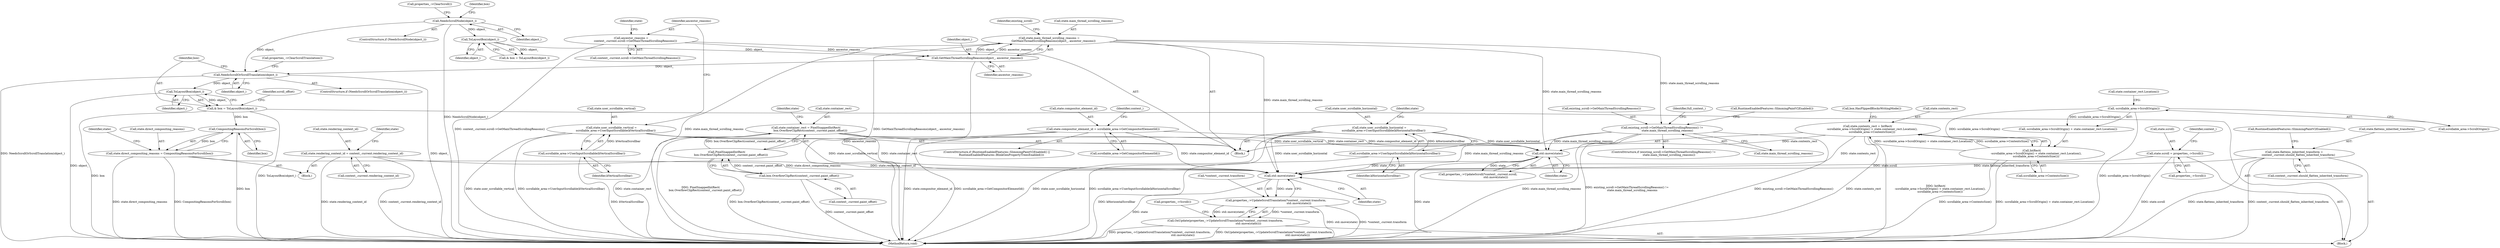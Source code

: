 digraph "0_Chrome_f911e11e7f6b5c0d6f5ee694a9871de6619889f7_13@API" {
"1000268" [label="(Call,std::move(state))"];
"1000163" [label="(Call,state.main_thread_scrolling_reasons =\n          GetMainThreadScrollingReasons(object_, ancestor_reasons))"];
"1000167" [label="(Call,GetMainThreadScrollingReasons(object_, ancestor_reasons))"];
"1000114" [label="(Call,ToLayoutBox(object_))"];
"1000108" [label="(Call,NeedsScrollNode(object_))"];
"1000160" [label="(Call,ancestor_reasons =\n          context_.current.scroll->GetMainThreadScrollingReasons())"];
"1000226" [label="(Call,state.flattens_inherited_transform =\n          context_.current.should_flatten_inherited_transform)"];
"1000188" [label="(Call,state.compositor_element_id = scrollable_area->GetCompositorElementId())"];
"1000132" [label="(Call,state.contents_rect = IntRect(\n          -scrollable_area->ScrollOrigin() + state.container_rect.Location(),\n          scrollable_area->ContentsSize()))"];
"1000136" [label="(Call,IntRect(\n          -scrollable_area->ScrollOrigin() + state.container_rect.Location(),\n          scrollable_area->ContentsSize()))"];
"1000138" [label="(Call,-scrollable_area->ScrollOrigin())"];
"1000153" [label="(Call,state.user_scrollable_vertical =\n          scrollable_area->UserInputScrollable(kVerticalScrollbar))"];
"1000157" [label="(Call,scrollable_area->UserInputScrollable(kVerticalScrollbar))"];
"1000121" [label="(Call,state.container_rect = PixelSnappedIntRect(\n          box.OverflowClipRect(context_.current.paint_offset)))"];
"1000125" [label="(Call,PixelSnappedIntRect(\n          box.OverflowClipRect(context_.current.paint_offset)))"];
"1000126" [label="(Call,box.OverflowClipRect(context_.current.paint_offset))"];
"1000255" [label="(Call,state.scroll = properties_->Scroll())"];
"1000240" [label="(Call,state.direct_compositing_reasons = CompositingReasonsForScroll(box))"];
"1000244" [label="(Call,CompositingReasonsForScroll(box))"];
"1000212" [label="(Call,& box = ToLayoutBox(object_))"];
"1000214" [label="(Call,ToLayoutBox(object_))"];
"1000208" [label="(Call,NeedsScrollOrScrollTranslation(object_))"];
"1000246" [label="(Call,state.rendering_context_id = context_.current.rendering_context_id)"];
"1000201" [label="(Call,std::move(state))"];
"1000147" [label="(Call,state.user_scrollable_horizontal =\n          scrollable_area->UserInputScrollable(kHorizontalScrollbar))"];
"1000151" [label="(Call,scrollable_area->UserInputScrollable(kHorizontalScrollbar))"];
"1000174" [label="(Call,existing_scroll->GetMainThreadScrollingReasons() !=\n            state.main_thread_scrolling_reasons)"];
"1000261" [label="(Call,properties_->UpdateScrollTranslation(*context_.current.transform,\n                                                     std::move(state)))"];
"1000260" [label="(Call,OnUpdate(properties_->UpdateScrollTranslation(*context_.current.transform,\n                                                     std::move(state))))"];
"1000167" [label="(Call,GetMainThreadScrollingReasons(object_, ancestor_reasons))"];
"1000173" [label="(ControlStructure,if (existing_scroll->GetMainThreadScrollingReasons() !=\n            state.main_thread_scrolling_reasons))"];
"1000169" [label="(Identifier,ancestor_reasons)"];
"1000168" [label="(Identifier,object_)"];
"1000213" [label="(Identifier,box)"];
"1000137" [label="(Call,-scrollable_area->ScrollOrigin() + state.container_rect.Location())"];
"1000141" [label="(Call,scrollable_area->ContentsSize())"];
"1000143" [label="(Call,box.HasFlippedBlocksWritingMode())"];
"1000140" [label="(Call,state.container_rect.Location())"];
"1000162" [label="(Call,context_.current.scroll->GetMainThreadScrollingReasons())"];
"1000206" [label="(Call,properties_->ClearScroll())"];
"1000244" [label="(Call,CompositingReasonsForScroll(box))"];
"1000110" [label="(Block,)"];
"1000230" [label="(Call,context_.current.should_flatten_inherited_transform)"];
"1000212" [label="(Call,& box = ToLayoutBox(object_))"];
"1000157" [label="(Call,scrollable_area->UserInputScrollable(kVerticalScrollbar))"];
"1000139" [label="(Call,scrollable_area->ScrollOrigin())"];
"1000147" [label="(Call,state.user_scrollable_horizontal =\n          scrollable_area->UserInputScrollable(kHorizontalScrollbar))"];
"1000273" [label="(Call,properties_->ClearScrollTranslation())"];
"1000268" [label="(Call,std::move(state))"];
"1000207" [label="(ControlStructure,if (NeedsScrollOrScrollTranslation(object_)))"];
"1000226" [label="(Call,state.flattens_inherited_transform =\n          context_.current.should_flatten_inherited_transform)"];
"1000275" [label="(Call,properties_->Scroll())"];
"1000175" [label="(Call,existing_scroll->GetMainThreadScrollingReasons())"];
"1000210" [label="(Block,)"];
"1000194" [label="(Call,properties_->UpdateScroll(*context_.current.scroll,\n                                         std::move(state)))"];
"1000163" [label="(Call,state.main_thread_scrolling_reasons =\n          GetMainThreadScrollingReasons(object_, ancestor_reasons))"];
"1000171" [label="(Identifier,existing_scroll)"];
"1000181" [label="(Identifier,full_context_)"];
"1000134" [label="(Identifier,state)"];
"1000247" [label="(Call,state.rendering_context_id)"];
"1000259" [label="(Call,properties_->Scroll())"];
"1000126" [label="(Call,box.OverflowClipRect(context_.current.paint_offset))"];
"1000250" [label="(Call,context_.current.rendering_context_id)"];
"1000265" [label="(Identifier,context_)"];
"1000192" [label="(Call,scrollable_area->GetCompositorElementId())"];
"1000202" [label="(Identifier,state)"];
"1000186" [label="(Call,RuntimeEnabledFeatures::SlimmingPaintV2Enabled())"];
"1000215" [label="(Identifier,object_)"];
"1000248" [label="(Identifier,state)"];
"1000241" [label="(Call,state.direct_compositing_reasons)"];
"1000108" [label="(Call,NeedsScrollNode(object_))"];
"1000107" [label="(ControlStructure,if (NeedsScrollNode(object_)))"];
"1000148" [label="(Call,state.user_scrollable_horizontal)"];
"1000208" [label="(Call,NeedsScrollOrScrollTranslation(object_))"];
"1000138" [label="(Call,-scrollable_area->ScrollOrigin())"];
"1000261" [label="(Call,properties_->UpdateScrollTranslation(*context_.current.transform,\n                                                     std::move(state)))"];
"1000269" [label="(Identifier,state)"];
"1000151" [label="(Call,scrollable_area->UserInputScrollable(kHorizontalScrollbar))"];
"1000237" [label="(Call,RuntimeEnabledFeatures::SlimmingPaintV2Enabled())"];
"1000189" [label="(Call,state.compositor_element_id)"];
"1000201" [label="(Call,std::move(state))"];
"1000262" [label="(Call,*context_.current.transform)"];
"1000136" [label="(Call,IntRect(\n          -scrollable_area->ScrollOrigin() + state.container_rect.Location(),\n          scrollable_area->ContentsSize()))"];
"1000257" [label="(Identifier,state)"];
"1000132" [label="(Call,state.contents_rect = IntRect(\n          -scrollable_area->ScrollOrigin() + state.container_rect.Location(),\n          scrollable_area->ContentsSize()))"];
"1000240" [label="(Call,state.direct_compositing_reasons = CompositingReasonsForScroll(box))"];
"1000114" [label="(Call,ToLayoutBox(object_))"];
"1000209" [label="(Identifier,object_)"];
"1000154" [label="(Call,state.user_scrollable_vertical)"];
"1000109" [label="(Identifier,object_)"];
"1000113" [label="(Identifier,box)"];
"1000122" [label="(Call,state.container_rect)"];
"1000246" [label="(Call,state.rendering_context_id = context_.current.rendering_context_id)"];
"1000133" [label="(Call,state.contents_rect)"];
"1000164" [label="(Call,state.main_thread_scrolling_reasons)"];
"1000112" [label="(Call,& box = ToLayoutBox(object_))"];
"1000161" [label="(Identifier,ancestor_reasons)"];
"1000256" [label="(Call,state.scroll)"];
"1000219" [label="(Identifier,scroll_offset)"];
"1000155" [label="(Identifier,state)"];
"1000153" [label="(Call,state.user_scrollable_vertical =\n          scrollable_area->UserInputScrollable(kVerticalScrollbar))"];
"1000214" [label="(Call,ToLayoutBox(object_))"];
"1000198" [label="(Identifier,context_)"];
"1000174" [label="(Call,existing_scroll->GetMainThreadScrollingReasons() !=\n            state.main_thread_scrolling_reasons)"];
"1000152" [label="(Identifier,kHorizontalScrollbar)"];
"1000115" [label="(Identifier,object_)"];
"1000125" [label="(Call,PixelSnappedIntRect(\n          box.OverflowClipRect(context_.current.paint_offset)))"];
"1000255" [label="(Call,state.scroll = properties_->Scroll())"];
"1000121" [label="(Call,state.container_rect = PixelSnappedIntRect(\n          box.OverflowClipRect(context_.current.paint_offset)))"];
"1000160" [label="(Call,ancestor_reasons =\n          context_.current.scroll->GetMainThreadScrollingReasons())"];
"1000239" [label="(Block,)"];
"1000176" [label="(Call,state.main_thread_scrolling_reasons)"];
"1000127" [label="(Call,context_.current.paint_offset)"];
"1000165" [label="(Identifier,state)"];
"1000188" [label="(Call,state.compositor_element_id = scrollable_area->GetCompositorElementId())"];
"1000158" [label="(Identifier,kVerticalScrollbar)"];
"1000245" [label="(Identifier,box)"];
"1000300" [label="(MethodReturn,void)"];
"1000260" [label="(Call,OnUpdate(properties_->UpdateScrollTranslation(*context_.current.transform,\n                                                     std::move(state))))"];
"1000227" [label="(Call,state.flattens_inherited_transform)"];
"1000184" [label="(ControlStructure,if (RuntimeEnabledFeatures::SlimmingPaintV2Enabled() ||\n           RuntimeEnabledFeatures::BlinkGenPropertyTreesEnabled()))"];
"1000268" -> "1000261"  [label="AST: "];
"1000268" -> "1000269"  [label="CFG: "];
"1000269" -> "1000268"  [label="AST: "];
"1000261" -> "1000268"  [label="CFG: "];
"1000268" -> "1000300"  [label="DDG: state"];
"1000268" -> "1000261"  [label="DDG: state"];
"1000163" -> "1000268"  [label="DDG: state.main_thread_scrolling_reasons"];
"1000226" -> "1000268"  [label="DDG: state.flattens_inherited_transform"];
"1000188" -> "1000268"  [label="DDG: state.compositor_element_id"];
"1000132" -> "1000268"  [label="DDG: state.contents_rect"];
"1000153" -> "1000268"  [label="DDG: state.user_scrollable_vertical"];
"1000121" -> "1000268"  [label="DDG: state.container_rect"];
"1000255" -> "1000268"  [label="DDG: state.scroll"];
"1000240" -> "1000268"  [label="DDG: state.direct_compositing_reasons"];
"1000246" -> "1000268"  [label="DDG: state.rendering_context_id"];
"1000201" -> "1000268"  [label="DDG: state"];
"1000147" -> "1000268"  [label="DDG: state.user_scrollable_horizontal"];
"1000174" -> "1000268"  [label="DDG: state.main_thread_scrolling_reasons"];
"1000163" -> "1000110"  [label="AST: "];
"1000163" -> "1000167"  [label="CFG: "];
"1000164" -> "1000163"  [label="AST: "];
"1000167" -> "1000163"  [label="AST: "];
"1000171" -> "1000163"  [label="CFG: "];
"1000163" -> "1000300"  [label="DDG: state.main_thread_scrolling_reasons"];
"1000163" -> "1000300"  [label="DDG: GetMainThreadScrollingReasons(object_, ancestor_reasons)"];
"1000167" -> "1000163"  [label="DDG: object_"];
"1000167" -> "1000163"  [label="DDG: ancestor_reasons"];
"1000163" -> "1000174"  [label="DDG: state.main_thread_scrolling_reasons"];
"1000163" -> "1000201"  [label="DDG: state.main_thread_scrolling_reasons"];
"1000167" -> "1000169"  [label="CFG: "];
"1000168" -> "1000167"  [label="AST: "];
"1000169" -> "1000167"  [label="AST: "];
"1000167" -> "1000300"  [label="DDG: ancestor_reasons"];
"1000114" -> "1000167"  [label="DDG: object_"];
"1000160" -> "1000167"  [label="DDG: ancestor_reasons"];
"1000167" -> "1000208"  [label="DDG: object_"];
"1000114" -> "1000112"  [label="AST: "];
"1000114" -> "1000115"  [label="CFG: "];
"1000115" -> "1000114"  [label="AST: "];
"1000112" -> "1000114"  [label="CFG: "];
"1000114" -> "1000112"  [label="DDG: object_"];
"1000108" -> "1000114"  [label="DDG: object_"];
"1000108" -> "1000107"  [label="AST: "];
"1000108" -> "1000109"  [label="CFG: "];
"1000109" -> "1000108"  [label="AST: "];
"1000113" -> "1000108"  [label="CFG: "];
"1000206" -> "1000108"  [label="CFG: "];
"1000108" -> "1000300"  [label="DDG: NeedsScrollNode(object_)"];
"1000108" -> "1000208"  [label="DDG: object_"];
"1000160" -> "1000110"  [label="AST: "];
"1000160" -> "1000162"  [label="CFG: "];
"1000161" -> "1000160"  [label="AST: "];
"1000162" -> "1000160"  [label="AST: "];
"1000165" -> "1000160"  [label="CFG: "];
"1000160" -> "1000300"  [label="DDG: context_.current.scroll->GetMainThreadScrollingReasons()"];
"1000226" -> "1000210"  [label="AST: "];
"1000226" -> "1000230"  [label="CFG: "];
"1000227" -> "1000226"  [label="AST: "];
"1000230" -> "1000226"  [label="AST: "];
"1000237" -> "1000226"  [label="CFG: "];
"1000226" -> "1000300"  [label="DDG: state.flattens_inherited_transform"];
"1000226" -> "1000300"  [label="DDG: context_.current.should_flatten_inherited_transform"];
"1000188" -> "1000184"  [label="AST: "];
"1000188" -> "1000192"  [label="CFG: "];
"1000189" -> "1000188"  [label="AST: "];
"1000192" -> "1000188"  [label="AST: "];
"1000198" -> "1000188"  [label="CFG: "];
"1000188" -> "1000300"  [label="DDG: state.compositor_element_id"];
"1000188" -> "1000300"  [label="DDG: scrollable_area->GetCompositorElementId()"];
"1000188" -> "1000201"  [label="DDG: state.compositor_element_id"];
"1000132" -> "1000110"  [label="AST: "];
"1000132" -> "1000136"  [label="CFG: "];
"1000133" -> "1000132"  [label="AST: "];
"1000136" -> "1000132"  [label="AST: "];
"1000143" -> "1000132"  [label="CFG: "];
"1000132" -> "1000300"  [label="DDG: state.contents_rect"];
"1000132" -> "1000300"  [label="DDG: IntRect(\n          -scrollable_area->ScrollOrigin() + state.container_rect.Location(),\n          scrollable_area->ContentsSize())"];
"1000136" -> "1000132"  [label="DDG: -scrollable_area->ScrollOrigin() + state.container_rect.Location()"];
"1000136" -> "1000132"  [label="DDG: scrollable_area->ContentsSize()"];
"1000132" -> "1000201"  [label="DDG: state.contents_rect"];
"1000136" -> "1000141"  [label="CFG: "];
"1000137" -> "1000136"  [label="AST: "];
"1000141" -> "1000136"  [label="AST: "];
"1000136" -> "1000300"  [label="DDG: scrollable_area->ContentsSize()"];
"1000136" -> "1000300"  [label="DDG: -scrollable_area->ScrollOrigin() + state.container_rect.Location()"];
"1000138" -> "1000136"  [label="DDG: scrollable_area->ScrollOrigin()"];
"1000138" -> "1000137"  [label="AST: "];
"1000138" -> "1000139"  [label="CFG: "];
"1000139" -> "1000138"  [label="AST: "];
"1000140" -> "1000138"  [label="CFG: "];
"1000138" -> "1000300"  [label="DDG: scrollable_area->ScrollOrigin()"];
"1000138" -> "1000137"  [label="DDG: scrollable_area->ScrollOrigin()"];
"1000153" -> "1000110"  [label="AST: "];
"1000153" -> "1000157"  [label="CFG: "];
"1000154" -> "1000153"  [label="AST: "];
"1000157" -> "1000153"  [label="AST: "];
"1000161" -> "1000153"  [label="CFG: "];
"1000153" -> "1000300"  [label="DDG: scrollable_area->UserInputScrollable(kVerticalScrollbar)"];
"1000153" -> "1000300"  [label="DDG: state.user_scrollable_vertical"];
"1000157" -> "1000153"  [label="DDG: kVerticalScrollbar"];
"1000153" -> "1000201"  [label="DDG: state.user_scrollable_vertical"];
"1000157" -> "1000158"  [label="CFG: "];
"1000158" -> "1000157"  [label="AST: "];
"1000157" -> "1000300"  [label="DDG: kVerticalScrollbar"];
"1000121" -> "1000110"  [label="AST: "];
"1000121" -> "1000125"  [label="CFG: "];
"1000122" -> "1000121"  [label="AST: "];
"1000125" -> "1000121"  [label="AST: "];
"1000134" -> "1000121"  [label="CFG: "];
"1000121" -> "1000300"  [label="DDG: PixelSnappedIntRect(\n          box.OverflowClipRect(context_.current.paint_offset))"];
"1000121" -> "1000300"  [label="DDG: state.container_rect"];
"1000125" -> "1000121"  [label="DDG: box.OverflowClipRect(context_.current.paint_offset)"];
"1000121" -> "1000201"  [label="DDG: state.container_rect"];
"1000125" -> "1000126"  [label="CFG: "];
"1000126" -> "1000125"  [label="AST: "];
"1000125" -> "1000300"  [label="DDG: box.OverflowClipRect(context_.current.paint_offset)"];
"1000126" -> "1000125"  [label="DDG: context_.current.paint_offset"];
"1000126" -> "1000127"  [label="CFG: "];
"1000127" -> "1000126"  [label="AST: "];
"1000126" -> "1000300"  [label="DDG: context_.current.paint_offset"];
"1000255" -> "1000210"  [label="AST: "];
"1000255" -> "1000259"  [label="CFG: "];
"1000256" -> "1000255"  [label="AST: "];
"1000259" -> "1000255"  [label="AST: "];
"1000265" -> "1000255"  [label="CFG: "];
"1000255" -> "1000300"  [label="DDG: state.scroll"];
"1000240" -> "1000239"  [label="AST: "];
"1000240" -> "1000244"  [label="CFG: "];
"1000241" -> "1000240"  [label="AST: "];
"1000244" -> "1000240"  [label="AST: "];
"1000248" -> "1000240"  [label="CFG: "];
"1000240" -> "1000300"  [label="DDG: CompositingReasonsForScroll(box)"];
"1000240" -> "1000300"  [label="DDG: state.direct_compositing_reasons"];
"1000244" -> "1000240"  [label="DDG: box"];
"1000244" -> "1000245"  [label="CFG: "];
"1000245" -> "1000244"  [label="AST: "];
"1000244" -> "1000300"  [label="DDG: box"];
"1000212" -> "1000244"  [label="DDG: box"];
"1000212" -> "1000210"  [label="AST: "];
"1000212" -> "1000214"  [label="CFG: "];
"1000213" -> "1000212"  [label="AST: "];
"1000214" -> "1000212"  [label="AST: "];
"1000219" -> "1000212"  [label="CFG: "];
"1000212" -> "1000300"  [label="DDG: ToLayoutBox(object_)"];
"1000212" -> "1000300"  [label="DDG: box"];
"1000214" -> "1000212"  [label="DDG: object_"];
"1000214" -> "1000215"  [label="CFG: "];
"1000215" -> "1000214"  [label="AST: "];
"1000214" -> "1000300"  [label="DDG: object_"];
"1000208" -> "1000214"  [label="DDG: object_"];
"1000208" -> "1000207"  [label="AST: "];
"1000208" -> "1000209"  [label="CFG: "];
"1000209" -> "1000208"  [label="AST: "];
"1000213" -> "1000208"  [label="CFG: "];
"1000273" -> "1000208"  [label="CFG: "];
"1000208" -> "1000300"  [label="DDG: object_"];
"1000208" -> "1000300"  [label="DDG: NeedsScrollOrScrollTranslation(object_)"];
"1000246" -> "1000239"  [label="AST: "];
"1000246" -> "1000250"  [label="CFG: "];
"1000247" -> "1000246"  [label="AST: "];
"1000250" -> "1000246"  [label="AST: "];
"1000257" -> "1000246"  [label="CFG: "];
"1000246" -> "1000300"  [label="DDG: context_.current.rendering_context_id"];
"1000246" -> "1000300"  [label="DDG: state.rendering_context_id"];
"1000201" -> "1000194"  [label="AST: "];
"1000201" -> "1000202"  [label="CFG: "];
"1000202" -> "1000201"  [label="AST: "];
"1000194" -> "1000201"  [label="CFG: "];
"1000201" -> "1000300"  [label="DDG: state"];
"1000201" -> "1000194"  [label="DDG: state"];
"1000147" -> "1000201"  [label="DDG: state.user_scrollable_horizontal"];
"1000174" -> "1000201"  [label="DDG: state.main_thread_scrolling_reasons"];
"1000147" -> "1000110"  [label="AST: "];
"1000147" -> "1000151"  [label="CFG: "];
"1000148" -> "1000147"  [label="AST: "];
"1000151" -> "1000147"  [label="AST: "];
"1000155" -> "1000147"  [label="CFG: "];
"1000147" -> "1000300"  [label="DDG: scrollable_area->UserInputScrollable(kHorizontalScrollbar)"];
"1000147" -> "1000300"  [label="DDG: state.user_scrollable_horizontal"];
"1000151" -> "1000147"  [label="DDG: kHorizontalScrollbar"];
"1000151" -> "1000152"  [label="CFG: "];
"1000152" -> "1000151"  [label="AST: "];
"1000151" -> "1000300"  [label="DDG: kHorizontalScrollbar"];
"1000174" -> "1000173"  [label="AST: "];
"1000174" -> "1000176"  [label="CFG: "];
"1000175" -> "1000174"  [label="AST: "];
"1000176" -> "1000174"  [label="AST: "];
"1000181" -> "1000174"  [label="CFG: "];
"1000186" -> "1000174"  [label="CFG: "];
"1000174" -> "1000300"  [label="DDG: state.main_thread_scrolling_reasons"];
"1000174" -> "1000300"  [label="DDG: existing_scroll->GetMainThreadScrollingReasons() !=\n            state.main_thread_scrolling_reasons"];
"1000174" -> "1000300"  [label="DDG: existing_scroll->GetMainThreadScrollingReasons()"];
"1000261" -> "1000260"  [label="AST: "];
"1000262" -> "1000261"  [label="AST: "];
"1000260" -> "1000261"  [label="CFG: "];
"1000261" -> "1000300"  [label="DDG: std::move(state)"];
"1000261" -> "1000300"  [label="DDG: *context_.current.transform"];
"1000261" -> "1000260"  [label="DDG: *context_.current.transform"];
"1000261" -> "1000260"  [label="DDG: std::move(state)"];
"1000260" -> "1000210"  [label="AST: "];
"1000275" -> "1000260"  [label="CFG: "];
"1000260" -> "1000300"  [label="DDG: OnUpdate(properties_->UpdateScrollTranslation(*context_.current.transform,\n                                                     std::move(state)))"];
"1000260" -> "1000300"  [label="DDG: properties_->UpdateScrollTranslation(*context_.current.transform,\n                                                     std::move(state))"];
}
